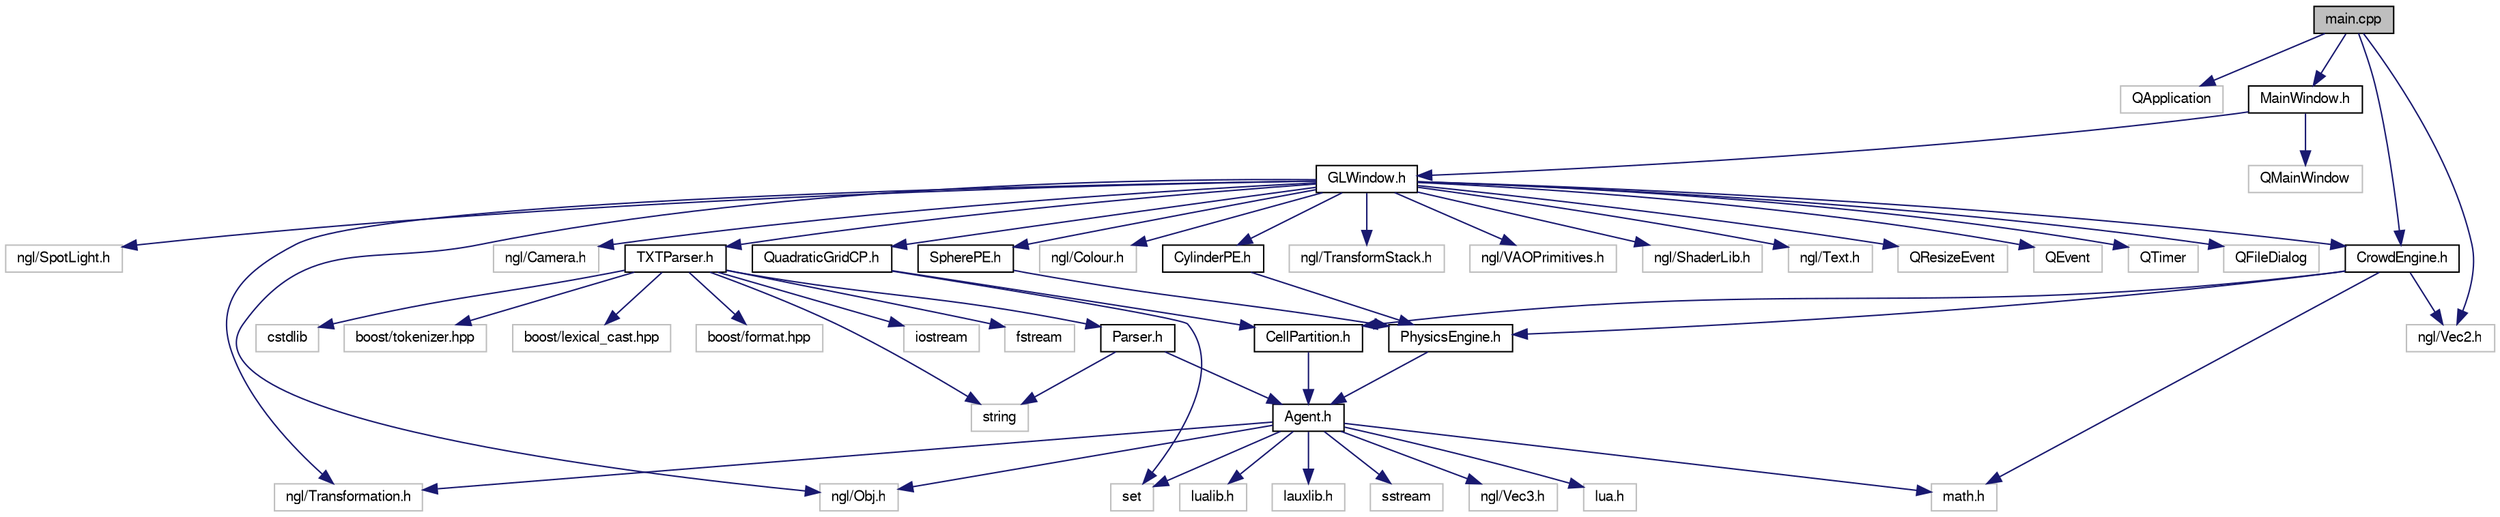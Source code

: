 digraph "main.cpp"
{
  edge [fontname="FreeSans",fontsize="10",labelfontname="FreeSans",labelfontsize="10"];
  node [fontname="FreeSans",fontsize="10",shape=record];
  Node1 [label="main.cpp",height=0.2,width=0.4,color="black", fillcolor="grey75", style="filled" fontcolor="black"];
  Node1 -> Node2 [color="midnightblue",fontsize="10",style="solid",fontname="FreeSans"];
  Node2 [label="QApplication",height=0.2,width=0.4,color="grey75", fillcolor="white", style="filled"];
  Node1 -> Node3 [color="midnightblue",fontsize="10",style="solid",fontname="FreeSans"];
  Node3 [label="MainWindow.h",height=0.2,width=0.4,color="black", fillcolor="white", style="filled",URL="$_main_window_8h.html",tooltip="This is the full window that holds the GUI and the GLWindow. "];
  Node3 -> Node4 [color="midnightblue",fontsize="10",style="solid",fontname="FreeSans"];
  Node4 [label="QMainWindow",height=0.2,width=0.4,color="grey75", fillcolor="white", style="filled"];
  Node3 -> Node5 [color="midnightblue",fontsize="10",style="solid",fontname="FreeSans"];
  Node5 [label="GLWindow.h",height=0.2,width=0.4,color="black", fillcolor="white", style="filled",URL="$_g_l_window_8h.html",tooltip="Class in charge to handle the OpenGL Window and pass the user input to the CrowdEngine. "];
  Node5 -> Node6 [color="midnightblue",fontsize="10",style="solid",fontname="FreeSans"];
  Node6 [label="ngl/Camera.h",height=0.2,width=0.4,color="grey75", fillcolor="white", style="filled"];
  Node5 -> Node7 [color="midnightblue",fontsize="10",style="solid",fontname="FreeSans"];
  Node7 [label="ngl/Colour.h",height=0.2,width=0.4,color="grey75", fillcolor="white", style="filled"];
  Node5 -> Node8 [color="midnightblue",fontsize="10",style="solid",fontname="FreeSans"];
  Node8 [label="ngl/SpotLight.h",height=0.2,width=0.4,color="grey75", fillcolor="white", style="filled"];
  Node5 -> Node9 [color="midnightblue",fontsize="10",style="solid",fontname="FreeSans"];
  Node9 [label="ngl/Transformation.h",height=0.2,width=0.4,color="grey75", fillcolor="white", style="filled"];
  Node5 -> Node10 [color="midnightblue",fontsize="10",style="solid",fontname="FreeSans"];
  Node10 [label="ngl/TransformStack.h",height=0.2,width=0.4,color="grey75", fillcolor="white", style="filled"];
  Node5 -> Node11 [color="midnightblue",fontsize="10",style="solid",fontname="FreeSans"];
  Node11 [label="ngl/Obj.h",height=0.2,width=0.4,color="grey75", fillcolor="white", style="filled"];
  Node5 -> Node12 [color="midnightblue",fontsize="10",style="solid",fontname="FreeSans"];
  Node12 [label="ngl/VAOPrimitives.h",height=0.2,width=0.4,color="grey75", fillcolor="white", style="filled"];
  Node5 -> Node13 [color="midnightblue",fontsize="10",style="solid",fontname="FreeSans"];
  Node13 [label="ngl/ShaderLib.h",height=0.2,width=0.4,color="grey75", fillcolor="white", style="filled"];
  Node5 -> Node14 [color="midnightblue",fontsize="10",style="solid",fontname="FreeSans"];
  Node14 [label="ngl/Text.h",height=0.2,width=0.4,color="grey75", fillcolor="white", style="filled"];
  Node5 -> Node15 [color="midnightblue",fontsize="10",style="solid",fontname="FreeSans"];
  Node15 [label="QResizeEvent",height=0.2,width=0.4,color="grey75", fillcolor="white", style="filled"];
  Node5 -> Node16 [color="midnightblue",fontsize="10",style="solid",fontname="FreeSans"];
  Node16 [label="QEvent",height=0.2,width=0.4,color="grey75", fillcolor="white", style="filled"];
  Node5 -> Node17 [color="midnightblue",fontsize="10",style="solid",fontname="FreeSans"];
  Node17 [label="QTimer",height=0.2,width=0.4,color="grey75", fillcolor="white", style="filled"];
  Node5 -> Node18 [color="midnightblue",fontsize="10",style="solid",fontname="FreeSans"];
  Node18 [label="QFileDialog",height=0.2,width=0.4,color="grey75", fillcolor="white", style="filled"];
  Node5 -> Node19 [color="midnightblue",fontsize="10",style="solid",fontname="FreeSans"];
  Node19 [label="TXTParser.h",height=0.2,width=0.4,color="black", fillcolor="white", style="filled",URL="$_t_x_t_parser_8h.html",tooltip="Specialized .txt files Parser. "];
  Node19 -> Node20 [color="midnightblue",fontsize="10",style="solid",fontname="FreeSans"];
  Node20 [label="iostream",height=0.2,width=0.4,color="grey75", fillcolor="white", style="filled"];
  Node19 -> Node21 [color="midnightblue",fontsize="10",style="solid",fontname="FreeSans"];
  Node21 [label="fstream",height=0.2,width=0.4,color="grey75", fillcolor="white", style="filled"];
  Node19 -> Node22 [color="midnightblue",fontsize="10",style="solid",fontname="FreeSans"];
  Node22 [label="string",height=0.2,width=0.4,color="grey75", fillcolor="white", style="filled"];
  Node19 -> Node23 [color="midnightblue",fontsize="10",style="solid",fontname="FreeSans"];
  Node23 [label="cstdlib",height=0.2,width=0.4,color="grey75", fillcolor="white", style="filled"];
  Node19 -> Node24 [color="midnightblue",fontsize="10",style="solid",fontname="FreeSans"];
  Node24 [label="boost/tokenizer.hpp",height=0.2,width=0.4,color="grey75", fillcolor="white", style="filled"];
  Node19 -> Node25 [color="midnightblue",fontsize="10",style="solid",fontname="FreeSans"];
  Node25 [label="boost/lexical_cast.hpp",height=0.2,width=0.4,color="grey75", fillcolor="white", style="filled"];
  Node19 -> Node26 [color="midnightblue",fontsize="10",style="solid",fontname="FreeSans"];
  Node26 [label="boost/format.hpp",height=0.2,width=0.4,color="grey75", fillcolor="white", style="filled"];
  Node19 -> Node27 [color="midnightblue",fontsize="10",style="solid",fontname="FreeSans"];
  Node27 [label="Parser.h",height=0.2,width=0.4,color="black", fillcolor="white", style="filled",URL="$_parser_8h.html",tooltip="This abstract class represents the interface of a parser to load agents from files with different for..."];
  Node27 -> Node22 [color="midnightblue",fontsize="10",style="solid",fontname="FreeSans"];
  Node27 -> Node28 [color="midnightblue",fontsize="10",style="solid",fontname="FreeSans"];
  Node28 [label="Agent.h",height=0.2,width=0.4,color="black", fillcolor="white", style="filled",URL="$_agent_8h.html",tooltip="This implements the body of the agent, which includes all the physical properties, neighbourhood, messages, transformation, etc. and knows about the brain, a lua function which is called every time an update occurs. "];
  Node28 -> Node29 [color="midnightblue",fontsize="10",style="solid",fontname="FreeSans"];
  Node29 [label="set",height=0.2,width=0.4,color="grey75", fillcolor="white", style="filled"];
  Node28 -> Node30 [color="midnightblue",fontsize="10",style="solid",fontname="FreeSans"];
  Node30 [label="sstream",height=0.2,width=0.4,color="grey75", fillcolor="white", style="filled"];
  Node28 -> Node31 [color="midnightblue",fontsize="10",style="solid",fontname="FreeSans"];
  Node31 [label="math.h",height=0.2,width=0.4,color="grey75", fillcolor="white", style="filled"];
  Node28 -> Node32 [color="midnightblue",fontsize="10",style="solid",fontname="FreeSans"];
  Node32 [label="ngl/Vec3.h",height=0.2,width=0.4,color="grey75", fillcolor="white", style="filled"];
  Node28 -> Node9 [color="midnightblue",fontsize="10",style="solid",fontname="FreeSans"];
  Node28 -> Node11 [color="midnightblue",fontsize="10",style="solid",fontname="FreeSans"];
  Node28 -> Node33 [color="midnightblue",fontsize="10",style="solid",fontname="FreeSans"];
  Node33 [label="lua.h",height=0.2,width=0.4,color="grey75", fillcolor="white", style="filled"];
  Node28 -> Node34 [color="midnightblue",fontsize="10",style="solid",fontname="FreeSans"];
  Node34 [label="lualib.h",height=0.2,width=0.4,color="grey75", fillcolor="white", style="filled"];
  Node28 -> Node35 [color="midnightblue",fontsize="10",style="solid",fontname="FreeSans"];
  Node35 [label="lauxlib.h",height=0.2,width=0.4,color="grey75", fillcolor="white", style="filled"];
  Node5 -> Node36 [color="midnightblue",fontsize="10",style="solid",fontname="FreeSans"];
  Node36 [label="CrowdEngine.h",height=0.2,width=0.4,color="black", fillcolor="white", style="filled",URL="$_crowd_engine_8h.html",tooltip="This is the core class of the application. It is the abstract virtual world; it stores and handle the..."];
  Node36 -> Node37 [color="midnightblue",fontsize="10",style="solid",fontname="FreeSans"];
  Node37 [label="CellPartition.h",height=0.2,width=0.4,color="black", fillcolor="white", style="filled",URL="$_cell_partition_8h.html",tooltip="Abstract class which defines the interface of a cell partition mechanism. This is essential for handl..."];
  Node37 -> Node28 [color="midnightblue",fontsize="10",style="solid",fontname="FreeSans"];
  Node36 -> Node38 [color="midnightblue",fontsize="10",style="solid",fontname="FreeSans"];
  Node38 [label="PhysicsEngine.h",height=0.2,width=0.4,color="black", fillcolor="white", style="filled",URL="$_physics_engine_8h.html",tooltip="This abstract class represents the interface of a physics engine, which is the responsible of handle ..."];
  Node38 -> Node28 [color="midnightblue",fontsize="10",style="solid",fontname="FreeSans"];
  Node36 -> Node39 [color="midnightblue",fontsize="10",style="solid",fontname="FreeSans"];
  Node39 [label="ngl/Vec2.h",height=0.2,width=0.4,color="grey75", fillcolor="white", style="filled"];
  Node36 -> Node31 [color="midnightblue",fontsize="10",style="solid",fontname="FreeSans"];
  Node5 -> Node40 [color="midnightblue",fontsize="10",style="solid",fontname="FreeSans"];
  Node40 [label="QuadraticGridCP.h",height=0.2,width=0.4,color="black", fillcolor="white", style="filled",URL="$_quadratic_grid_c_p_8h.html",tooltip="Specialized 2D CellPartition. "];
  Node40 -> Node37 [color="midnightblue",fontsize="10",style="solid",fontname="FreeSans"];
  Node40 -> Node29 [color="midnightblue",fontsize="10",style="solid",fontname="FreeSans"];
  Node5 -> Node41 [color="midnightblue",fontsize="10",style="solid",fontname="FreeSans"];
  Node41 [label="CylinderPE.h",height=0.2,width=0.4,color="black", fillcolor="white", style="filled",URL="$_cylinder_p_e_8h.html",tooltip="Specialized cylinder-based PhysicsEngine. "];
  Node41 -> Node38 [color="midnightblue",fontsize="10",style="solid",fontname="FreeSans"];
  Node5 -> Node42 [color="midnightblue",fontsize="10",style="solid",fontname="FreeSans"];
  Node42 [label="SpherePE.h",height=0.2,width=0.4,color="black", fillcolor="white", style="filled",URL="$_sphere_p_e_8h.html",tooltip="Specialized sphere-based PhysicsEngine. "];
  Node42 -> Node38 [color="midnightblue",fontsize="10",style="solid",fontname="FreeSans"];
  Node1 -> Node39 [color="midnightblue",fontsize="10",style="solid",fontname="FreeSans"];
  Node1 -> Node36 [color="midnightblue",fontsize="10",style="solid",fontname="FreeSans"];
}

